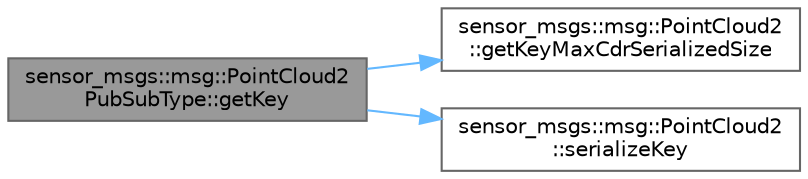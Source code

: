 digraph "sensor_msgs::msg::PointCloud2PubSubType::getKey"
{
 // INTERACTIVE_SVG=YES
 // LATEX_PDF_SIZE
  bgcolor="transparent";
  edge [fontname=Helvetica,fontsize=10,labelfontname=Helvetica,labelfontsize=10];
  node [fontname=Helvetica,fontsize=10,shape=box,height=0.2,width=0.4];
  rankdir="LR";
  Node1 [id="Node000001",label="sensor_msgs::msg::PointCloud2\lPubSubType::getKey",height=0.2,width=0.4,color="gray40", fillcolor="grey60", style="filled", fontcolor="black",tooltip=" "];
  Node1 -> Node2 [id="edge1_Node000001_Node000002",color="steelblue1",style="solid",tooltip=" "];
  Node2 [id="Node000002",label="sensor_msgs::msg::PointCloud2\l::getKeyMaxCdrSerializedSize",height=0.2,width=0.4,color="grey40", fillcolor="white", style="filled",URL="$d8/da2/classsensor__msgs_1_1msg_1_1PointCloud2.html#ab4707023b0168db733cbf72461290134",tooltip="This function returns the maximum serialized size of the Key of an object depending on the buffer ali..."];
  Node1 -> Node3 [id="edge2_Node000001_Node000003",color="steelblue1",style="solid",tooltip=" "];
  Node3 [id="Node000003",label="sensor_msgs::msg::PointCloud2\l::serializeKey",height=0.2,width=0.4,color="grey40", fillcolor="white", style="filled",URL="$d8/da2/classsensor__msgs_1_1msg_1_1PointCloud2.html#a8cfd6d52a175558b85c8cbde13de8827",tooltip="This function serializes the key members of an object using CDR serialization."];
}
